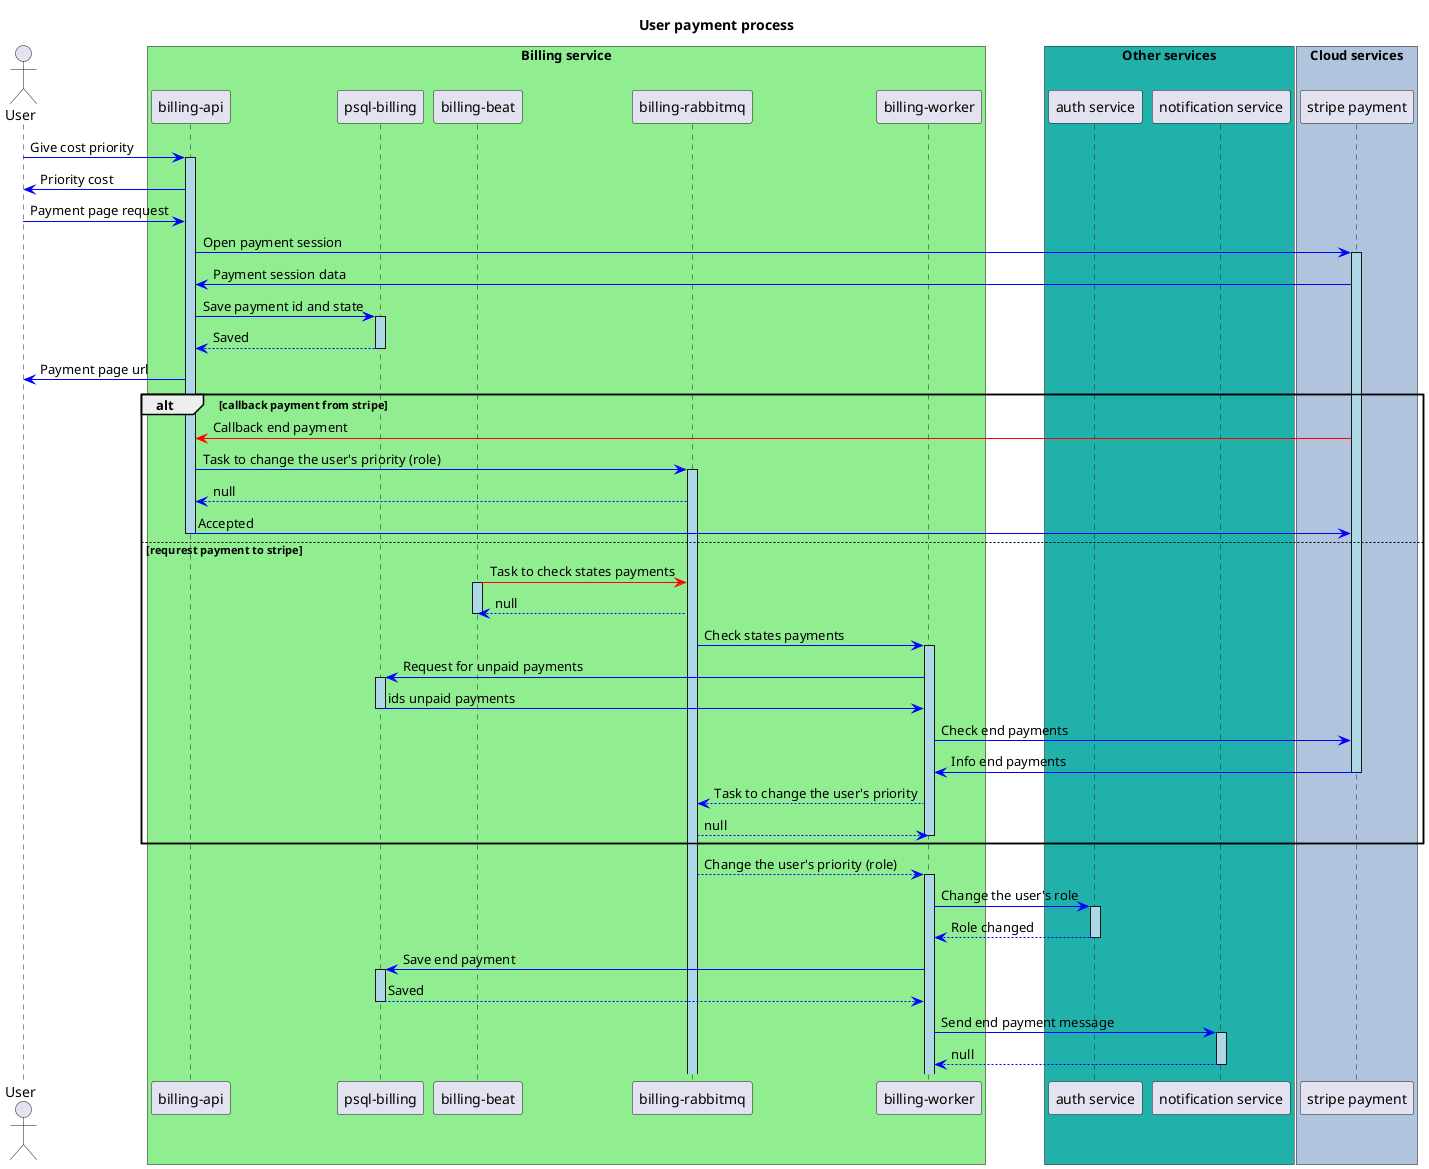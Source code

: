 @startuml billing_sequence_schema
title User payment process
skinparam componentStyle uml2

actor User as user
participant "billing-api" as api
participant "psql-billing" as psql
participant "billing-beat" as beat
participant "billing-rabbitmq" as rabbitmq
participant "billing-worker" as worker
participant "auth service" as auth
participant "notification service" as notify
participant "stripe payment" as stripe

box "Billing service" #LightGreen
	participant api
    participant psql
    participant beat
    participant rabbitmq
    participant worker
end box
box "Other services" #LightSeaGreen
	participant auth
    participant notify
end box
box "Cloud services" #LightSteelBlue
	participant stripe
end box


user [#blue]-> api : Give cost priority
activate api #LightBlue
user <-[#blue] api : Priority cost
user [#blue]-> api : Payment page request
api [#blue]-> stripe : Open payment session
activate stripe #LightBlue
stripe [#blue]-> api : Payment session data
api [#blue]-> psql : Save payment id and state
activate psql #LightBlue
api <-[#blue]- psql : Saved
deactivate psql
api [#blue]-> user : Payment page url

alt callback payment from stripe
    stripe [#red]-> api : Callback end payment
    api [#blue]-> rabbitmq : Task to change the user's priority (role)
    activate rabbitmq #LightBlue
    rabbitmq -[#blue]-> api : null    
    api [#blue]-> stripe : Accepted
    deactivate api
else requrest payment to stripe
    beat [#red]-> rabbitmq : Task to check states payments
    activate beat #LightBlue
    rabbitmq -[#blue]-> beat : null
    deactivate beat
    rabbitmq [#blue]-> worker : Check states payments
    activate worker #LightBlue
    worker [#blue]-> psql : Request for unpaid payments
    activate psql #LightBlue
    psql [#blue]-> worker : ids unpaid payments
    deactivate psql
    worker [#blue]-> stripe : Check end payments
    stripe [#blue]-> worker : Info end payments
    deactivate stripe
    worker -[#blue]-> rabbitmq : Task to change the user's priority
    rabbitmq -[#blue]-> worker : null
    deactivate worker
end group

rabbitmq -[#blue]-> worker : Change the user's priority (role)
activate worker #LightBlue
worker [#blue]-> auth : Change the user's role
activate auth #LightBlue
auth -[#blue]-> worker : Role changed
deactivate auth
worker [#blue]-> psql : Save end payment
activate psql #LightBlue
worker <-[#blue]- psql : Saved
deactivate psql
worker [#blue]-> notify : Send end payment message
activate notify #LightBlue
notify -[#blue]-> worker : null
deactivate notify

@enduml